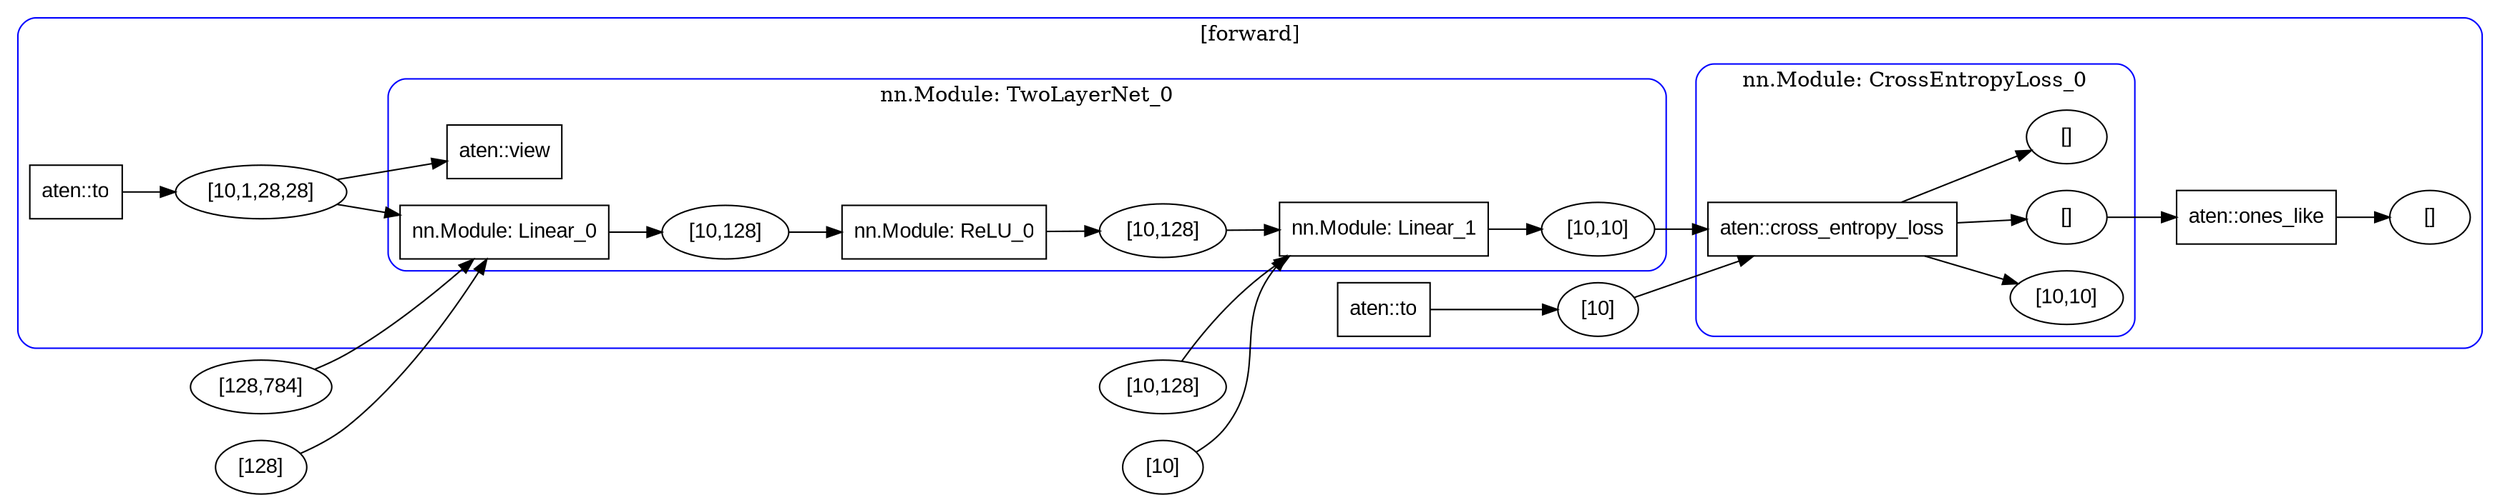 digraph G {
    rankdir=LR;
    node [fontname="Arial"];
    subgraph cluster_1 {
        label="[forward]";
        style=rounded;
        color=blue;
        "2" [label="aten::to", shape=box];
        "3" [label="aten::to", shape=box];
        subgraph cluster_4 {
            label="nn.Module: TwoLayerNet_0";
            style=rounded;
            color=blue;
            "5" [label="aten::view", shape=box];
            "6" [label="nn.Module: Linear_0", shape=box];
            "9" [label="nn.Module: ReLU_0", shape=box];
            "12" [label="nn.Module: Linear_1", shape=box];
            "8" [label="[10,128]", shape=ellipse];
            "11" [label="[10,128]", shape=ellipse];
            "14" [label="[10,10]", shape=ellipse];
        }
        subgraph cluster_15 {
            label="nn.Module: CrossEntropyLoss_0";
            style=rounded;
            color=blue;
            "16" [label="aten::cross_entropy_loss", shape=box];
            "17" [label="[10,10]", shape=ellipse];
            "18" [label="[]", shape=ellipse];
            "19" [label="[]", shape=ellipse];
        }
        "20" [label="aten::ones_like", shape=box];
        "21" [label="[10,1,28,28]", shape=ellipse];
        "22" [label="[10]", shape=ellipse];
        "23" [label="[]", shape=ellipse];
    }
    "24" [label="[128,784]", shape=ellipse];
    "25" [label="[128]", shape=ellipse];
    "26" [label="[10,128]", shape=ellipse];
    "27" [label="[10]", shape=ellipse];
    "2" -> "21";
    "3" -> "22";
    "6" -> "8";
    "9" -> "11";
    "12" -> "14";
    "8" -> "9";
    "11" -> "12";
    "14" -> "16";
    "16" -> "17";
    "16" -> "18";
    "16" -> "19";
    "18" -> "20";
    "20" -> "23";
    "21" -> "5";
    "21" -> "6";
    "22" -> "16";
    "24" -> "6";
    "25" -> "6";
    "26" -> "12";
    "27" -> "12";
}